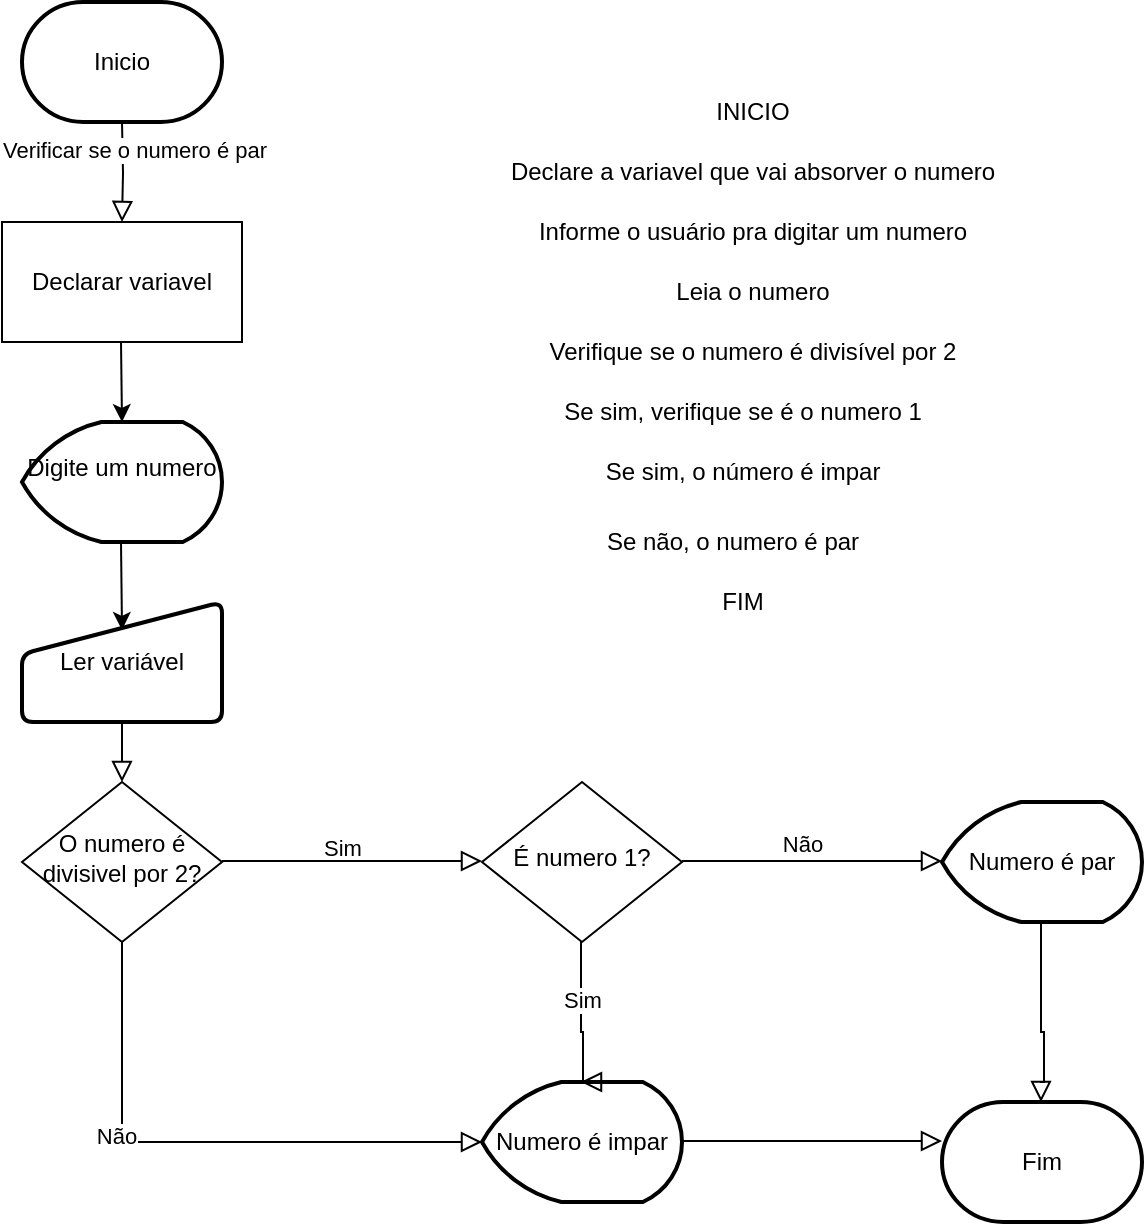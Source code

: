 <mxfile version="24.7.7">
  <diagram id="C5RBs43oDa-KdzZeNtuy" name="Page-1">
    <mxGraphModel dx="954" dy="600" grid="1" gridSize="10" guides="1" tooltips="1" connect="1" arrows="1" fold="1" page="1" pageScale="1" pageWidth="827" pageHeight="1169" math="0" shadow="0">
      <root>
        <mxCell id="WIyWlLk6GJQsqaUBKTNV-0" />
        <mxCell id="WIyWlLk6GJQsqaUBKTNV-1" parent="WIyWlLk6GJQsqaUBKTNV-0" />
        <mxCell id="WIyWlLk6GJQsqaUBKTNV-2" value="" style="rounded=0;html=1;jettySize=auto;orthogonalLoop=1;fontSize=11;endArrow=block;endFill=0;endSize=8;strokeWidth=1;shadow=0;labelBackgroundColor=none;edgeStyle=orthogonalEdgeStyle;entryX=0.5;entryY=0;entryDx=0;entryDy=0;exitX=0.5;exitY=1;exitDx=0;exitDy=0;exitPerimeter=0;" parent="WIyWlLk6GJQsqaUBKTNV-1" target="GA598SwhFljg69Tdyvus-7" edge="1">
          <mxGeometry relative="1" as="geometry">
            <mxPoint x="120" y="70" as="sourcePoint" />
            <mxPoint x="120" y="170" as="targetPoint" />
          </mxGeometry>
        </mxCell>
        <mxCell id="GA598SwhFljg69Tdyvus-19" value="Verificar se o numero é par" style="edgeLabel;html=1;align=center;verticalAlign=middle;resizable=0;points=[];" parent="WIyWlLk6GJQsqaUBKTNV-2" vertex="1" connectable="0">
          <mxGeometry x="-0.44" y="5" relative="1" as="geometry">
            <mxPoint as="offset" />
          </mxGeometry>
        </mxCell>
        <mxCell id="WIyWlLk6GJQsqaUBKTNV-9" value="Sim&lt;div&gt;&lt;br&gt;&lt;/div&gt;" style="edgeStyle=orthogonalEdgeStyle;rounded=0;html=1;jettySize=auto;orthogonalLoop=1;fontSize=11;endArrow=block;endFill=0;endSize=8;strokeWidth=1;shadow=0;labelBackgroundColor=none;" parent="WIyWlLk6GJQsqaUBKTNV-1" edge="1">
          <mxGeometry x="-0.077" relative="1" as="geometry">
            <mxPoint as="offset" />
            <mxPoint x="170" y="439.5" as="sourcePoint" />
            <mxPoint x="300" y="439.5" as="targetPoint" />
            <Array as="points">
              <mxPoint x="206" y="439.5" />
            </Array>
          </mxGeometry>
        </mxCell>
        <mxCell id="GA598SwhFljg69Tdyvus-2" value="Digite um numero&lt;div&gt;&lt;br&gt;&lt;/div&gt;" style="strokeWidth=2;html=1;shape=mxgraph.flowchart.display;whiteSpace=wrap;" parent="WIyWlLk6GJQsqaUBKTNV-1" vertex="1">
          <mxGeometry x="70" y="220" width="100" height="60" as="geometry" />
        </mxCell>
        <mxCell id="GA598SwhFljg69Tdyvus-5" value="" style="endArrow=classic;html=1;rounded=0;exitX=0.5;exitY=1;exitDx=0;exitDy=0;" parent="WIyWlLk6GJQsqaUBKTNV-1" edge="1">
          <mxGeometry width="50" height="50" relative="1" as="geometry">
            <mxPoint x="119.5" y="180" as="sourcePoint" />
            <mxPoint x="120" y="220" as="targetPoint" />
          </mxGeometry>
        </mxCell>
        <mxCell id="GA598SwhFljg69Tdyvus-6" value="" style="endArrow=classic;html=1;rounded=0;entryX=0.5;entryY=0.233;entryDx=0;entryDy=0;entryPerimeter=0;" parent="WIyWlLk6GJQsqaUBKTNV-1" target="GA598SwhFljg69Tdyvus-9" edge="1">
          <mxGeometry width="50" height="50" relative="1" as="geometry">
            <mxPoint x="119.5" y="280" as="sourcePoint" />
            <mxPoint x="119.5" y="350" as="targetPoint" />
          </mxGeometry>
        </mxCell>
        <mxCell id="GA598SwhFljg69Tdyvus-7" value="Declarar variavel" style="rounded=0;whiteSpace=wrap;html=1;" parent="WIyWlLk6GJQsqaUBKTNV-1" vertex="1">
          <mxGeometry x="60" y="120" width="120" height="60" as="geometry" />
        </mxCell>
        <mxCell id="GA598SwhFljg69Tdyvus-9" value="Ler variável" style="html=1;strokeWidth=2;shape=manualInput;whiteSpace=wrap;rounded=1;size=26;arcSize=11;" parent="WIyWlLk6GJQsqaUBKTNV-1" vertex="1">
          <mxGeometry x="70" y="310" width="100" height="60" as="geometry" />
        </mxCell>
        <mxCell id="GA598SwhFljg69Tdyvus-10" value="Numero é par" style="strokeWidth=2;html=1;shape=mxgraph.flowchart.display;whiteSpace=wrap;" parent="WIyWlLk6GJQsqaUBKTNV-1" vertex="1">
          <mxGeometry x="530" y="410" width="100" height="60" as="geometry" />
        </mxCell>
        <mxCell id="GA598SwhFljg69Tdyvus-11" value="" style="rounded=0;html=1;jettySize=auto;orthogonalLoop=1;fontSize=11;endArrow=block;endFill=0;endSize=8;strokeWidth=1;shadow=0;labelBackgroundColor=none;edgeStyle=orthogonalEdgeStyle;exitX=0.5;exitY=1;exitDx=0;exitDy=0;entryX=0;entryY=0.5;entryDx=0;entryDy=0;entryPerimeter=0;" parent="WIyWlLk6GJQsqaUBKTNV-1" edge="1" target="GA598SwhFljg69Tdyvus-13" source="WIyWlLk6GJQsqaUBKTNV-6">
          <mxGeometry x="0.333" y="20" relative="1" as="geometry">
            <mxPoint as="offset" />
            <mxPoint x="119.5" y="505" as="sourcePoint" />
            <mxPoint x="119.5" y="585" as="targetPoint" />
            <Array as="points">
              <mxPoint x="120" y="580" />
            </Array>
          </mxGeometry>
        </mxCell>
        <mxCell id="GA598SwhFljg69Tdyvus-12" value="Não" style="edgeLabel;html=1;align=center;verticalAlign=middle;resizable=0;points=[];" parent="GA598SwhFljg69Tdyvus-11" vertex="1" connectable="0">
          <mxGeometry x="-0.309" y="-3" relative="1" as="geometry">
            <mxPoint as="offset" />
          </mxGeometry>
        </mxCell>
        <mxCell id="GA598SwhFljg69Tdyvus-13" value="&lt;div&gt;Numero é impar&lt;/div&gt;" style="strokeWidth=2;html=1;shape=mxgraph.flowchart.display;whiteSpace=wrap;" parent="WIyWlLk6GJQsqaUBKTNV-1" vertex="1">
          <mxGeometry x="300" y="550" width="100" height="60" as="geometry" />
        </mxCell>
        <mxCell id="GA598SwhFljg69Tdyvus-15" value="" style="rounded=0;html=1;jettySize=auto;orthogonalLoop=1;fontSize=11;endArrow=block;endFill=0;endSize=8;strokeWidth=1;shadow=0;labelBackgroundColor=none;edgeStyle=orthogonalEdgeStyle;exitX=0.5;exitY=1;exitDx=0;exitDy=0;" parent="WIyWlLk6GJQsqaUBKTNV-1" edge="1">
          <mxGeometry x="0.333" y="20" relative="1" as="geometry">
            <mxPoint as="offset" />
            <mxPoint x="349.5" y="470" as="sourcePoint" />
            <mxPoint x="349.5" y="550" as="targetPoint" />
            <Array as="points">
              <mxPoint x="349.5" y="525" />
              <mxPoint x="350.5" y="525" />
            </Array>
          </mxGeometry>
        </mxCell>
        <mxCell id="41oGFpQ5HcFWzMvdog1Y-3" value="Sim" style="edgeLabel;html=1;align=center;verticalAlign=middle;resizable=0;points=[];" vertex="1" connectable="0" parent="GA598SwhFljg69Tdyvus-15">
          <mxGeometry x="-0.062" relative="1" as="geometry">
            <mxPoint as="offset" />
          </mxGeometry>
        </mxCell>
        <mxCell id="GA598SwhFljg69Tdyvus-21" value="INICIO" style="text;html=1;align=center;verticalAlign=middle;resizable=0;points=[];autosize=1;strokeColor=none;fillColor=none;rounded=1;" parent="WIyWlLk6GJQsqaUBKTNV-1" vertex="1">
          <mxGeometry x="405" y="50" width="60" height="30" as="geometry" />
        </mxCell>
        <mxCell id="GA598SwhFljg69Tdyvus-22" value="FIM" style="text;html=1;align=center;verticalAlign=middle;resizable=0;points=[];autosize=1;strokeColor=none;fillColor=none;" parent="WIyWlLk6GJQsqaUBKTNV-1" vertex="1">
          <mxGeometry x="410" y="295" width="40" height="30" as="geometry" />
        </mxCell>
        <mxCell id="GA598SwhFljg69Tdyvus-26" value="Declare a variavel que vai absorver o numero" style="text;html=1;align=center;verticalAlign=middle;resizable=0;points=[];autosize=1;strokeColor=none;fillColor=none;rounded=1;" parent="WIyWlLk6GJQsqaUBKTNV-1" vertex="1">
          <mxGeometry x="300" y="80" width="270" height="30" as="geometry" />
        </mxCell>
        <mxCell id="GA598SwhFljg69Tdyvus-27" value="Informe o usuário pra digitar um numero" style="text;html=1;align=center;verticalAlign=middle;resizable=0;points=[];autosize=1;strokeColor=none;fillColor=none;rounded=1;" parent="WIyWlLk6GJQsqaUBKTNV-1" vertex="1">
          <mxGeometry x="315" y="110" width="240" height="30" as="geometry" />
        </mxCell>
        <mxCell id="GA598SwhFljg69Tdyvus-28" value="Leia o numero" style="text;html=1;align=center;verticalAlign=middle;resizable=0;points=[];autosize=1;strokeColor=none;fillColor=none;rounded=1;" parent="WIyWlLk6GJQsqaUBKTNV-1" vertex="1">
          <mxGeometry x="385" y="140" width="100" height="30" as="geometry" />
        </mxCell>
        <mxCell id="GA598SwhFljg69Tdyvus-29" value="Verifique se o numero é divisível por 2" style="text;html=1;align=center;verticalAlign=middle;resizable=0;points=[];autosize=1;strokeColor=none;fillColor=none;rounded=1;" parent="WIyWlLk6GJQsqaUBKTNV-1" vertex="1">
          <mxGeometry x="320" y="170" width="230" height="30" as="geometry" />
        </mxCell>
        <mxCell id="GA598SwhFljg69Tdyvus-30" value="Se sim, verifique se é o numero 1" style="text;html=1;align=center;verticalAlign=middle;resizable=0;points=[];autosize=1;strokeColor=none;fillColor=none;rounded=1;" parent="WIyWlLk6GJQsqaUBKTNV-1" vertex="1">
          <mxGeometry x="330" y="200" width="200" height="30" as="geometry" />
        </mxCell>
        <mxCell id="GA598SwhFljg69Tdyvus-31" value="Se não, o numero é par" style="text;html=1;align=center;verticalAlign=middle;resizable=0;points=[];autosize=1;strokeColor=none;fillColor=none;rounded=1;" parent="WIyWlLk6GJQsqaUBKTNV-1" vertex="1">
          <mxGeometry x="350" y="265" width="150" height="30" as="geometry" />
        </mxCell>
        <mxCell id="GA598SwhFljg69Tdyvus-32" value="" style="rounded=0;html=1;jettySize=auto;orthogonalLoop=1;fontSize=11;endArrow=block;endFill=0;endSize=8;strokeWidth=1;shadow=0;labelBackgroundColor=none;edgeStyle=orthogonalEdgeStyle;exitX=0.5;exitY=1;exitDx=0;exitDy=0;" parent="WIyWlLk6GJQsqaUBKTNV-1" source="GA598SwhFljg69Tdyvus-9" target="WIyWlLk6GJQsqaUBKTNV-6" edge="1">
          <mxGeometry x="0.333" y="20" relative="1" as="geometry">
            <mxPoint as="offset" />
            <mxPoint x="120" y="370" as="sourcePoint" />
            <mxPoint x="120" y="500" as="targetPoint" />
            <Array as="points" />
          </mxGeometry>
        </mxCell>
        <mxCell id="WIyWlLk6GJQsqaUBKTNV-6" value="O numero é divisivel por 2?" style="rhombus;whiteSpace=wrap;html=1;shadow=0;fontFamily=Helvetica;fontSize=12;align=center;strokeWidth=1;spacing=6;spacingTop=-4;" parent="WIyWlLk6GJQsqaUBKTNV-1" vertex="1">
          <mxGeometry x="70" y="400" width="100" height="80" as="geometry" />
        </mxCell>
        <mxCell id="41oGFpQ5HcFWzMvdog1Y-1" value="É numero 1?" style="rhombus;whiteSpace=wrap;html=1;shadow=0;fontFamily=Helvetica;fontSize=12;align=center;strokeWidth=1;spacing=6;spacingTop=-4;" vertex="1" parent="WIyWlLk6GJQsqaUBKTNV-1">
          <mxGeometry x="300" y="400" width="100" height="80" as="geometry" />
        </mxCell>
        <mxCell id="41oGFpQ5HcFWzMvdog1Y-2" value="&lt;div&gt;Não&lt;/div&gt;" style="edgeStyle=orthogonalEdgeStyle;rounded=0;html=1;jettySize=auto;orthogonalLoop=1;fontSize=11;endArrow=block;endFill=0;endSize=8;strokeWidth=1;shadow=0;labelBackgroundColor=none;" edge="1" parent="WIyWlLk6GJQsqaUBKTNV-1">
          <mxGeometry x="-0.077" y="10" relative="1" as="geometry">
            <mxPoint y="1" as="offset" />
            <mxPoint x="400" y="439.5" as="sourcePoint" />
            <mxPoint x="530" y="439.5" as="targetPoint" />
            <Array as="points">
              <mxPoint x="436" y="439.5" />
            </Array>
          </mxGeometry>
        </mxCell>
        <mxCell id="41oGFpQ5HcFWzMvdog1Y-5" value="" style="edgeStyle=orthogonalEdgeStyle;rounded=0;html=1;jettySize=auto;orthogonalLoop=1;fontSize=11;endArrow=block;endFill=0;endSize=8;strokeWidth=1;shadow=0;labelBackgroundColor=none;" edge="1" parent="WIyWlLk6GJQsqaUBKTNV-1">
          <mxGeometry x="-0.077" y="10" relative="1" as="geometry">
            <mxPoint y="1" as="offset" />
            <mxPoint x="400" y="579.5" as="sourcePoint" />
            <mxPoint x="530" y="579.5" as="targetPoint" />
            <Array as="points">
              <mxPoint x="436" y="579.5" />
            </Array>
          </mxGeometry>
        </mxCell>
        <mxCell id="41oGFpQ5HcFWzMvdog1Y-6" value="" style="rounded=0;html=1;jettySize=auto;orthogonalLoop=1;fontSize=11;endArrow=block;endFill=0;endSize=8;strokeWidth=1;shadow=0;labelBackgroundColor=none;edgeStyle=orthogonalEdgeStyle;exitX=0.5;exitY=1;exitDx=0;exitDy=0;entryX=0.495;entryY=0.083;entryDx=0;entryDy=0;entryPerimeter=0;" edge="1" parent="WIyWlLk6GJQsqaUBKTNV-1">
          <mxGeometry x="0.333" y="20" relative="1" as="geometry">
            <mxPoint as="offset" />
            <mxPoint x="579.5" y="470" as="sourcePoint" />
            <mxPoint x="579.5" y="559.98" as="targetPoint" />
            <Array as="points">
              <mxPoint x="580" y="525" />
              <mxPoint x="581" y="525" />
              <mxPoint x="581" y="550" />
              <mxPoint x="580" y="550" />
            </Array>
          </mxGeometry>
        </mxCell>
        <mxCell id="41oGFpQ5HcFWzMvdog1Y-8" value="Se sim, o número é impar" style="text;html=1;align=center;verticalAlign=middle;resizable=0;points=[];autosize=1;strokeColor=none;fillColor=none;rounded=1;" vertex="1" parent="WIyWlLk6GJQsqaUBKTNV-1">
          <mxGeometry x="350" y="230" width="160" height="30" as="geometry" />
        </mxCell>
        <mxCell id="41oGFpQ5HcFWzMvdog1Y-9" value="Inicio" style="strokeWidth=2;html=1;shape=mxgraph.flowchart.terminator;whiteSpace=wrap;" vertex="1" parent="WIyWlLk6GJQsqaUBKTNV-1">
          <mxGeometry x="70" y="10" width="100" height="60" as="geometry" />
        </mxCell>
        <mxCell id="41oGFpQ5HcFWzMvdog1Y-11" value="Fim" style="strokeWidth=2;html=1;shape=mxgraph.flowchart.terminator;whiteSpace=wrap;" vertex="1" parent="WIyWlLk6GJQsqaUBKTNV-1">
          <mxGeometry x="530" y="560" width="100" height="60" as="geometry" />
        </mxCell>
      </root>
    </mxGraphModel>
  </diagram>
</mxfile>
